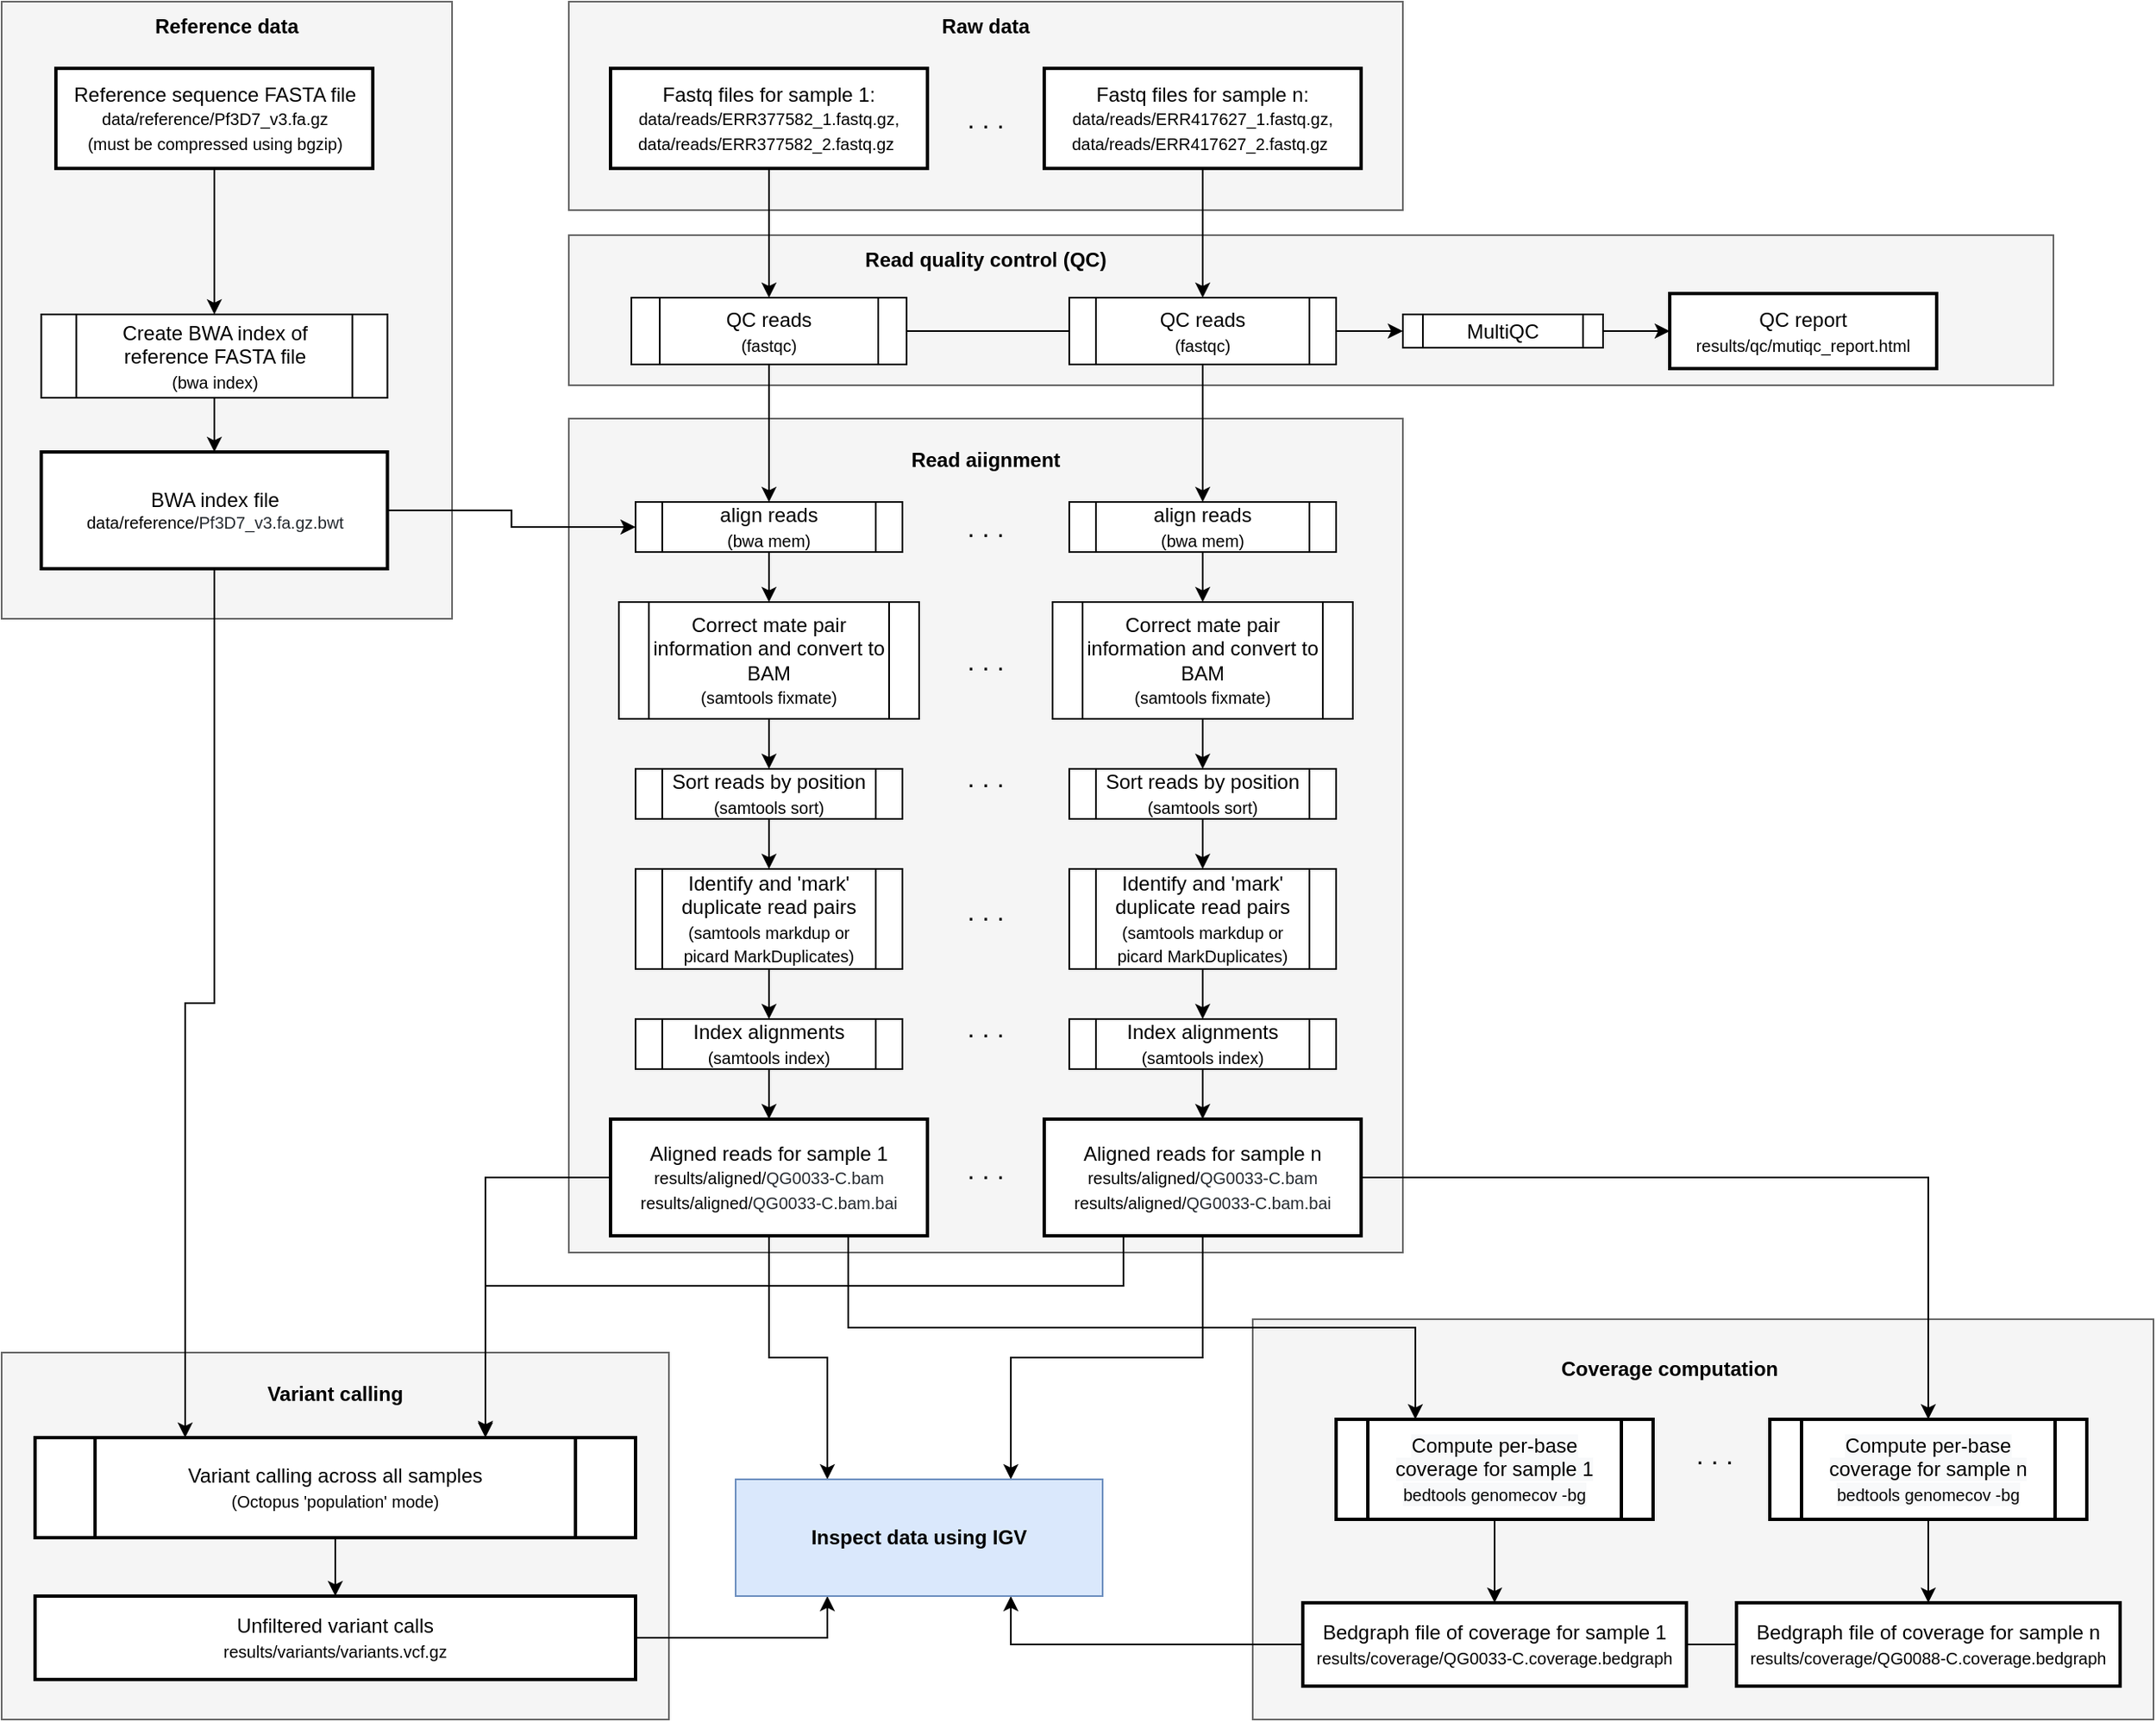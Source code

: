 <mxfile version="15.4.0" type="device"><diagram id="fxJrh484bXetOZvJ3pNJ" name="Page-1"><mxGraphModel dx="7900" dy="7164" grid="1" gridSize="10" guides="1" tooltips="1" connect="1" arrows="1" fold="1" page="1" pageScale="1" pageWidth="2336" pageHeight="1654" math="0" shadow="0"><root><mxCell id="0"/><mxCell id="1" parent="0"/><mxCell id="f6eWk3jUgXj05mUYYoS8-93" value="" style="rounded=0;whiteSpace=wrap;html=1;fillColor=#f5f5f5;strokeColor=#666666;fontColor=#333333;" vertex="1" parent="1"><mxGeometry x="860" y="830" width="540" height="240" as="geometry"/></mxCell><mxCell id="f6eWk3jUgXj05mUYYoS8-95" value="" style="rounded=0;whiteSpace=wrap;html=1;fillColor=#f5f5f5;strokeColor=#666666;fontColor=#333333;" vertex="1" parent="1"><mxGeometry x="110" y="850" width="400" height="220" as="geometry"/></mxCell><mxCell id="f6eWk3jUgXj05mUYYoS8-104" value="" style="rounded=0;whiteSpace=wrap;html=1;fillColor=#f5f5f5;strokeColor=#666666;fontColor=#333333;" vertex="1" parent="1"><mxGeometry x="110" y="40" width="270" height="370" as="geometry"/></mxCell><mxCell id="f6eWk3jUgXj05mUYYoS8-84" value="" style="rounded=0;whiteSpace=wrap;html=1;fillColor=#f5f5f5;strokeColor=#666666;fontColor=#333333;" vertex="1" parent="1"><mxGeometry x="450" y="40" width="500" height="125" as="geometry"/></mxCell><mxCell id="f6eWk3jUgXj05mUYYoS8-72" value="" style="rounded=0;whiteSpace=wrap;html=1;fillColor=#f5f5f5;strokeColor=#666666;fontColor=#333333;" vertex="1" parent="1"><mxGeometry x="450" y="290" width="500" height="500" as="geometry"/></mxCell><mxCell id="f6eWk3jUgXj05mUYYoS8-69" value="" style="rounded=0;whiteSpace=wrap;html=1;fillColor=#f5f5f5;strokeColor=#666666;fontColor=#333333;" vertex="1" parent="1"><mxGeometry x="450" y="180" width="890" height="90" as="geometry"/></mxCell><mxCell id="f6eWk3jUgXj05mUYYoS8-78" style="edgeStyle=orthogonalEdgeStyle;rounded=0;orthogonalLoop=1;jettySize=auto;html=1;exitX=0.5;exitY=1;exitDx=0;exitDy=0;" edge="1" parent="1" source="f6eWk3jUgXj05mUYYoS8-1" target="f6eWk3jUgXj05mUYYoS8-5"><mxGeometry relative="1" as="geometry"/></mxCell><mxCell id="f6eWk3jUgXj05mUYYoS8-1" value="Fastq files for sample 1: &lt;font style=&quot;font-size: 10px&quot;&gt;data/reads/&lt;/font&gt;&lt;font style=&quot;font-size: 10px&quot;&gt;&lt;font style=&quot;font-size: 10px&quot;&gt;ERR377582_1.fastq.gz,&lt;/font&gt;&lt;br&gt;&lt;span style=&quot;font-size: 10px&quot;&gt;data/reads/ERR377582_2.fastq.gz&lt;/span&gt;&lt;/font&gt;&amp;nbsp;" style="rounded=0;whiteSpace=wrap;html=1;strokeWidth=2;" vertex="1" parent="1"><mxGeometry x="475" y="80" width="190" height="60" as="geometry"/></mxCell><mxCell id="f6eWk3jUgXj05mUYYoS8-80" style="edgeStyle=orthogonalEdgeStyle;rounded=0;orthogonalLoop=1;jettySize=auto;html=1;exitX=0.5;exitY=1;exitDx=0;exitDy=0;entryX=0.5;entryY=0;entryDx=0;entryDy=0;" edge="1" parent="1" source="f6eWk3jUgXj05mUYYoS8-5" target="f6eWk3jUgXj05mUYYoS8-16"><mxGeometry relative="1" as="geometry"/></mxCell><mxCell id="f6eWk3jUgXj05mUYYoS8-83" style="edgeStyle=orthogonalEdgeStyle;rounded=0;orthogonalLoop=1;jettySize=auto;html=1;exitX=1;exitY=0.5;exitDx=0;exitDy=0;entryX=0;entryY=0.5;entryDx=0;entryDy=0;endArrow=none;endFill=0;" edge="1" parent="1" source="f6eWk3jUgXj05mUYYoS8-5" target="f6eWk3jUgXj05mUYYoS8-6"><mxGeometry relative="1" as="geometry"/></mxCell><mxCell id="f6eWk3jUgXj05mUYYoS8-5" value="QC reads&lt;br&gt;&lt;font style=&quot;font-size: 10px&quot;&gt;(fastqc)&lt;/font&gt;" style="shape=process;whiteSpace=wrap;html=1;backgroundOutline=1;" vertex="1" parent="1"><mxGeometry x="487.5" y="217.5" width="165" height="40" as="geometry"/></mxCell><mxCell id="f6eWk3jUgXj05mUYYoS8-81" style="edgeStyle=orthogonalEdgeStyle;rounded=0;orthogonalLoop=1;jettySize=auto;html=1;exitX=0.5;exitY=1;exitDx=0;exitDy=0;entryX=0.5;entryY=0;entryDx=0;entryDy=0;" edge="1" parent="1" source="f6eWk3jUgXj05mUYYoS8-6" target="f6eWk3jUgXj05mUYYoS8-48"><mxGeometry relative="1" as="geometry"/></mxCell><mxCell id="f6eWk3jUgXj05mUYYoS8-82" style="edgeStyle=orthogonalEdgeStyle;rounded=0;orthogonalLoop=1;jettySize=auto;html=1;exitX=1;exitY=0.5;exitDx=0;exitDy=0;entryX=0;entryY=0.5;entryDx=0;entryDy=0;" edge="1" parent="1" source="f6eWk3jUgXj05mUYYoS8-6" target="f6eWk3jUgXj05mUYYoS8-9"><mxGeometry relative="1" as="geometry"/></mxCell><mxCell id="f6eWk3jUgXj05mUYYoS8-6" value="QC reads&lt;br&gt;&lt;font style=&quot;font-size: 10px&quot;&gt;(fastqc)&lt;/font&gt;" style="shape=process;whiteSpace=wrap;html=1;backgroundOutline=1;" vertex="1" parent="1"><mxGeometry x="750" y="217.5" width="160" height="40" as="geometry"/></mxCell><mxCell id="f6eWk3jUgXj05mUYYoS8-71" style="edgeStyle=orthogonalEdgeStyle;rounded=0;orthogonalLoop=1;jettySize=auto;html=1;exitX=1;exitY=0.5;exitDx=0;exitDy=0;entryX=0;entryY=0.5;entryDx=0;entryDy=0;" edge="1" parent="1" source="f6eWk3jUgXj05mUYYoS8-9" target="f6eWk3jUgXj05mUYYoS8-50"><mxGeometry relative="1" as="geometry"/></mxCell><mxCell id="f6eWk3jUgXj05mUYYoS8-9" value="MultiQC" style="shape=process;whiteSpace=wrap;html=1;backgroundOutline=1;" vertex="1" parent="1"><mxGeometry x="950" y="227.5" width="120" height="20" as="geometry"/></mxCell><mxCell id="f6eWk3jUgXj05mUYYoS8-25" style="edgeStyle=orthogonalEdgeStyle;rounded=0;orthogonalLoop=1;jettySize=auto;html=1;exitX=0.5;exitY=1;exitDx=0;exitDy=0;entryX=0.5;entryY=0;entryDx=0;entryDy=0;" edge="1" parent="1" source="f6eWk3jUgXj05mUYYoS8-16" target="f6eWk3jUgXj05mUYYoS8-34"><mxGeometry relative="1" as="geometry"><mxPoint x="570" y="387.8" as="targetPoint"/></mxGeometry></mxCell><mxCell id="f6eWk3jUgXj05mUYYoS8-16" value="align reads&lt;br&gt;&lt;font style=&quot;font-size: 10px&quot;&gt;(bwa mem)&lt;/font&gt;" style="shape=process;whiteSpace=wrap;html=1;backgroundOutline=1;" vertex="1" parent="1"><mxGeometry x="490" y="340" width="160" height="30" as="geometry"/></mxCell><mxCell id="f6eWk3jUgXj05mUYYoS8-42" style="edgeStyle=orthogonalEdgeStyle;rounded=0;orthogonalLoop=1;jettySize=auto;html=1;exitX=0.5;exitY=1;exitDx=0;exitDy=0;entryX=0.5;entryY=0;entryDx=0;entryDy=0;" edge="1" parent="1" source="f6eWk3jUgXj05mUYYoS8-28" target="f6eWk3jUgXj05mUYYoS8-37"><mxGeometry relative="1" as="geometry"/></mxCell><mxCell id="f6eWk3jUgXj05mUYYoS8-28" value="Sort reads by position&lt;br&gt;&lt;font style=&quot;font-size: 10px&quot;&gt;(samtools sort)&lt;/font&gt;" style="shape=process;whiteSpace=wrap;html=1;backgroundOutline=1;" vertex="1" parent="1"><mxGeometry x="490" y="500" width="160" height="30" as="geometry"/></mxCell><mxCell id="f6eWk3jUgXj05mUYYoS8-41" style="edgeStyle=orthogonalEdgeStyle;rounded=0;orthogonalLoop=1;jettySize=auto;html=1;exitX=0.5;exitY=1;exitDx=0;exitDy=0;entryX=0.5;entryY=0;entryDx=0;entryDy=0;" edge="1" parent="1" source="f6eWk3jUgXj05mUYYoS8-34" target="f6eWk3jUgXj05mUYYoS8-28"><mxGeometry relative="1" as="geometry"/></mxCell><mxCell id="f6eWk3jUgXj05mUYYoS8-34" value="Correct mate pair information and convert to BAM&lt;br&gt;&lt;font style=&quot;font-size: 10px&quot;&gt;(samtools fixmate)&lt;/font&gt;" style="shape=process;whiteSpace=wrap;html=1;backgroundOutline=1;" vertex="1" parent="1"><mxGeometry x="480" y="400" width="180" height="70" as="geometry"/></mxCell><mxCell id="f6eWk3jUgXj05mUYYoS8-53" style="edgeStyle=orthogonalEdgeStyle;rounded=0;orthogonalLoop=1;jettySize=auto;html=1;exitX=0.5;exitY=1;exitDx=0;exitDy=0;entryX=0.5;entryY=0;entryDx=0;entryDy=0;" edge="1" parent="1" source="f6eWk3jUgXj05mUYYoS8-37" target="f6eWk3jUgXj05mUYYoS8-52"><mxGeometry relative="1" as="geometry"/></mxCell><mxCell id="f6eWk3jUgXj05mUYYoS8-37" value="Identify and 'mark' duplicate read pairs&lt;br&gt;&lt;font style=&quot;font-size: 10px&quot;&gt;(samtools markdup or picard MarkDuplicates)&lt;/font&gt;" style="shape=process;whiteSpace=wrap;html=1;backgroundOutline=1;" vertex="1" parent="1"><mxGeometry x="490" y="560" width="160" height="60" as="geometry"/></mxCell><mxCell id="f6eWk3jUgXj05mUYYoS8-43" style="edgeStyle=orthogonalEdgeStyle;rounded=0;orthogonalLoop=1;jettySize=auto;html=1;exitX=0.5;exitY=1;exitDx=0;exitDy=0;entryX=0.5;entryY=0;entryDx=0;entryDy=0;" edge="1" parent="1" source="f6eWk3jUgXj05mUYYoS8-44" target="f6eWk3jUgXj05mUYYoS8-47"><mxGeometry relative="1" as="geometry"/></mxCell><mxCell id="f6eWk3jUgXj05mUYYoS8-44" value="Sort reads by position&lt;br&gt;&lt;font style=&quot;font-size: 10px&quot;&gt;(samtools sort)&lt;/font&gt;" style="shape=process;whiteSpace=wrap;html=1;backgroundOutline=1;" vertex="1" parent="1"><mxGeometry x="750" y="500" width="160" height="30" as="geometry"/></mxCell><mxCell id="f6eWk3jUgXj05mUYYoS8-45" style="edgeStyle=orthogonalEdgeStyle;rounded=0;orthogonalLoop=1;jettySize=auto;html=1;exitX=0.5;exitY=1;exitDx=0;exitDy=0;entryX=0.5;entryY=0;entryDx=0;entryDy=0;" edge="1" parent="1" source="f6eWk3jUgXj05mUYYoS8-46" target="f6eWk3jUgXj05mUYYoS8-44"><mxGeometry relative="1" as="geometry"/></mxCell><mxCell id="f6eWk3jUgXj05mUYYoS8-46" value="Correct mate pair information and convert to BAM&lt;br&gt;&lt;font style=&quot;font-size: 10px&quot;&gt;(samtools fixmate)&lt;/font&gt;" style="shape=process;whiteSpace=wrap;html=1;backgroundOutline=1;" vertex="1" parent="1"><mxGeometry x="740" y="400" width="180" height="70" as="geometry"/></mxCell><mxCell id="f6eWk3jUgXj05mUYYoS8-55" style="edgeStyle=orthogonalEdgeStyle;rounded=0;orthogonalLoop=1;jettySize=auto;html=1;exitX=0.5;exitY=1;exitDx=0;exitDy=0;entryX=0.5;entryY=0;entryDx=0;entryDy=0;" edge="1" parent="1" source="f6eWk3jUgXj05mUYYoS8-47" target="f6eWk3jUgXj05mUYYoS8-54"><mxGeometry relative="1" as="geometry"/></mxCell><mxCell id="f6eWk3jUgXj05mUYYoS8-47" value="Identify and 'mark' duplicate read pairs&lt;br&gt;&lt;font style=&quot;font-size: 10px&quot;&gt;(samtools markdup or picard MarkDuplicates)&lt;/font&gt;" style="shape=process;whiteSpace=wrap;html=1;backgroundOutline=1;" vertex="1" parent="1"><mxGeometry x="750" y="560" width="160" height="60" as="geometry"/></mxCell><mxCell id="f6eWk3jUgXj05mUYYoS8-49" style="edgeStyle=orthogonalEdgeStyle;rounded=0;orthogonalLoop=1;jettySize=auto;html=1;exitX=0.5;exitY=1;exitDx=0;exitDy=0;entryX=0.5;entryY=0;entryDx=0;entryDy=0;" edge="1" parent="1" source="f6eWk3jUgXj05mUYYoS8-48" target="f6eWk3jUgXj05mUYYoS8-46"><mxGeometry relative="1" as="geometry"/></mxCell><mxCell id="f6eWk3jUgXj05mUYYoS8-48" value="align reads&lt;br&gt;&lt;font style=&quot;font-size: 10px&quot;&gt;(bwa mem)&lt;/font&gt;" style="shape=process;whiteSpace=wrap;html=1;backgroundOutline=1;" vertex="1" parent="1"><mxGeometry x="750" y="340" width="160" height="30" as="geometry"/></mxCell><mxCell id="f6eWk3jUgXj05mUYYoS8-50" value="QC report&lt;br&gt;&lt;font style=&quot;font-size: 10px&quot;&gt;results/qc/mutiqc_report.html&lt;/font&gt;" style="rounded=0;whiteSpace=wrap;html=1;strokeWidth=2;" vertex="1" parent="1"><mxGeometry x="1110" y="215" width="160" height="45" as="geometry"/></mxCell><mxCell id="f6eWk3jUgXj05mUYYoS8-57" style="edgeStyle=orthogonalEdgeStyle;rounded=0;orthogonalLoop=1;jettySize=auto;html=1;exitX=0.5;exitY=1;exitDx=0;exitDy=0;entryX=0.5;entryY=0;entryDx=0;entryDy=0;" edge="1" parent="1" source="f6eWk3jUgXj05mUYYoS8-52" target="f6eWk3jUgXj05mUYYoS8-56"><mxGeometry relative="1" as="geometry"/></mxCell><mxCell id="f6eWk3jUgXj05mUYYoS8-52" value="&lt;font&gt;Index alignments&lt;br&gt;&lt;font style=&quot;font-size: 10px&quot;&gt;(samtools index)&lt;/font&gt;&lt;br&gt;&lt;/font&gt;" style="shape=process;whiteSpace=wrap;html=1;backgroundOutline=1;" vertex="1" parent="1"><mxGeometry x="490" y="650" width="160" height="30" as="geometry"/></mxCell><mxCell id="f6eWk3jUgXj05mUYYoS8-74" style="edgeStyle=orthogonalEdgeStyle;rounded=0;orthogonalLoop=1;jettySize=auto;html=1;exitX=0.5;exitY=1;exitDx=0;exitDy=0;entryX=0.5;entryY=0;entryDx=0;entryDy=0;" edge="1" parent="1" source="f6eWk3jUgXj05mUYYoS8-54" target="f6eWk3jUgXj05mUYYoS8-68"><mxGeometry relative="1" as="geometry"/></mxCell><mxCell id="f6eWk3jUgXj05mUYYoS8-54" value="&lt;font&gt;Index alignments&lt;br&gt;&lt;font style=&quot;font-size: 10px&quot;&gt;(samtools index)&lt;/font&gt;&lt;br&gt;&lt;/font&gt;" style="shape=process;whiteSpace=wrap;html=1;backgroundOutline=1;" vertex="1" parent="1"><mxGeometry x="750" y="650" width="160" height="30" as="geometry"/></mxCell><mxCell id="f6eWk3jUgXj05mUYYoS8-143" style="edgeStyle=orthogonalEdgeStyle;rounded=0;orthogonalLoop=1;jettySize=auto;html=1;exitX=0;exitY=0.5;exitDx=0;exitDy=0;entryX=0.75;entryY=0;entryDx=0;entryDy=0;endArrow=classic;endFill=1;" edge="1" parent="1" source="f6eWk3jUgXj05mUYYoS8-56" target="f6eWk3jUgXj05mUYYoS8-116"><mxGeometry relative="1" as="geometry"/></mxCell><mxCell id="f6eWk3jUgXj05mUYYoS8-149" style="edgeStyle=orthogonalEdgeStyle;rounded=0;orthogonalLoop=1;jettySize=auto;html=1;exitX=0.5;exitY=1;exitDx=0;exitDy=0;entryX=0.25;entryY=0;entryDx=0;entryDy=0;endArrow=classic;endFill=1;" edge="1" parent="1" source="f6eWk3jUgXj05mUYYoS8-56" target="f6eWk3jUgXj05mUYYoS8-135"><mxGeometry relative="1" as="geometry"/></mxCell><mxCell id="f6eWk3jUgXj05mUYYoS8-158" style="edgeStyle=orthogonalEdgeStyle;rounded=0;orthogonalLoop=1;jettySize=auto;html=1;exitX=0.75;exitY=1;exitDx=0;exitDy=0;entryX=0.25;entryY=0;entryDx=0;entryDy=0;endArrow=classic;endFill=1;" edge="1" parent="1" source="f6eWk3jUgXj05mUYYoS8-56" target="f6eWk3jUgXj05mUYYoS8-127"><mxGeometry relative="1" as="geometry"><Array as="points"><mxPoint x="617" y="835"/><mxPoint x="957" y="835"/></Array></mxGeometry></mxCell><mxCell id="f6eWk3jUgXj05mUYYoS8-56" value="Aligned reads for sample 1&lt;br&gt;&lt;font style=&quot;font-size: 10px&quot;&gt;results/aligned/&lt;span style=&quot;color: rgb(36 , 41 , 47) ; font-family: , &amp;#34;blinkmacsystemfont&amp;#34; , &amp;#34;segoe ui&amp;#34; , &amp;#34;helvetica&amp;#34; , &amp;#34;arial&amp;#34; , sans-serif , &amp;#34;apple color emoji&amp;#34; , &amp;#34;segoe ui emoji&amp;#34; ; text-align: left ; background-color: rgb(255 , 255 , 255)&quot;&gt;QG0033-C.bam&lt;br&gt;&lt;/span&gt;results/aligned/&lt;span style=&quot;color: rgb(36 , 41 , 47) ; font-family: , &amp;#34;blinkmacsystemfont&amp;#34; , &amp;#34;segoe ui&amp;#34; , &amp;#34;helvetica&amp;#34; , &amp;#34;arial&amp;#34; , sans-serif , &amp;#34;apple color emoji&amp;#34; , &amp;#34;segoe ui emoji&amp;#34; ; text-align: left ; background-color: rgb(255 , 255 , 255)&quot;&gt;QG0033-C.bam.bai&lt;/span&gt;&lt;/font&gt;" style="rounded=0;whiteSpace=wrap;html=1;strokeWidth=2;" vertex="1" parent="1"><mxGeometry x="475" y="710" width="190" height="70" as="geometry"/></mxCell><mxCell id="f6eWk3jUgXj05mUYYoS8-79" style="edgeStyle=orthogonalEdgeStyle;rounded=0;orthogonalLoop=1;jettySize=auto;html=1;exitX=0.5;exitY=1;exitDx=0;exitDy=0;" edge="1" parent="1" source="f6eWk3jUgXj05mUYYoS8-60" target="f6eWk3jUgXj05mUYYoS8-6"><mxGeometry relative="1" as="geometry"/></mxCell><mxCell id="f6eWk3jUgXj05mUYYoS8-60" value="Fastq files for sample n: &lt;font style=&quot;font-size: 10px&quot;&gt;data/reads/&lt;/font&gt;&lt;font style=&quot;font-size: 10px&quot;&gt;&lt;font style=&quot;font-size: 10px&quot;&gt;ERR417627_1.fastq.gz,&lt;/font&gt;&lt;br&gt;&lt;span style=&quot;font-size: 10px&quot;&gt;data/reads/ERR417627_2.fastq.gz&lt;/span&gt;&lt;/font&gt;&amp;nbsp;" style="rounded=0;whiteSpace=wrap;html=1;strokeWidth=2;" vertex="1" parent="1"><mxGeometry x="735" y="80" width="190" height="60" as="geometry"/></mxCell><mxCell id="f6eWk3jUgXj05mUYYoS8-66" value="&lt;font style=&quot;font-size: 16px&quot;&gt;. . .&lt;/font&gt;" style="text;html=1;strokeColor=none;fillColor=none;align=center;verticalAlign=middle;whiteSpace=wrap;rounded=0;" vertex="1" parent="1"><mxGeometry x="670" y="95" width="60" height="30" as="geometry"/></mxCell><mxCell id="f6eWk3jUgXj05mUYYoS8-67" value="&lt;font style=&quot;font-size: 16px&quot;&gt;. . .&lt;/font&gt;" style="text;html=1;strokeColor=none;fillColor=none;align=center;verticalAlign=middle;whiteSpace=wrap;rounded=0;" vertex="1" parent="1"><mxGeometry x="670" y="725" width="60" height="30" as="geometry"/></mxCell><mxCell id="f6eWk3jUgXj05mUYYoS8-130" style="edgeStyle=orthogonalEdgeStyle;rounded=0;orthogonalLoop=1;jettySize=auto;html=1;exitX=1;exitY=0.5;exitDx=0;exitDy=0;endArrow=classic;endFill=1;" edge="1" parent="1" source="f6eWk3jUgXj05mUYYoS8-68" target="f6eWk3jUgXj05mUYYoS8-128"><mxGeometry relative="1" as="geometry"/></mxCell><mxCell id="f6eWk3jUgXj05mUYYoS8-148" style="edgeStyle=orthogonalEdgeStyle;rounded=0;orthogonalLoop=1;jettySize=auto;html=1;exitX=0.5;exitY=1;exitDx=0;exitDy=0;entryX=0.75;entryY=0;entryDx=0;entryDy=0;endArrow=classic;endFill=1;" edge="1" parent="1" source="f6eWk3jUgXj05mUYYoS8-68" target="f6eWk3jUgXj05mUYYoS8-135"><mxGeometry relative="1" as="geometry"/></mxCell><mxCell id="f6eWk3jUgXj05mUYYoS8-154" style="edgeStyle=orthogonalEdgeStyle;rounded=0;orthogonalLoop=1;jettySize=auto;html=1;exitX=0.25;exitY=1;exitDx=0;exitDy=0;endArrow=classic;endFill=1;" edge="1" parent="1" source="f6eWk3jUgXj05mUYYoS8-68"><mxGeometry relative="1" as="geometry"><mxPoint x="400" y="900" as="targetPoint"/><Array as="points"><mxPoint x="783" y="810"/><mxPoint x="400" y="810"/></Array></mxGeometry></mxCell><mxCell id="f6eWk3jUgXj05mUYYoS8-68" value="Aligned reads for sample n&lt;br&gt;&lt;font style=&quot;font-size: 10px&quot;&gt;results/aligned/&lt;span style=&quot;color: rgb(36 , 41 , 47) ; font-family: , &amp;#34;blinkmacsystemfont&amp;#34; , &amp;#34;segoe ui&amp;#34; , &amp;#34;helvetica&amp;#34; , &amp;#34;arial&amp;#34; , sans-serif , &amp;#34;apple color emoji&amp;#34; , &amp;#34;segoe ui emoji&amp;#34; ; text-align: left ; background-color: rgb(255 , 255 , 255)&quot;&gt;QG0033-C.bam&lt;br&gt;&lt;/span&gt;results/aligned/&lt;span style=&quot;color: rgb(36 , 41 , 47) ; font-family: , &amp;#34;blinkmacsystemfont&amp;#34; , &amp;#34;segoe ui&amp;#34; , &amp;#34;helvetica&amp;#34; , &amp;#34;arial&amp;#34; , sans-serif , &amp;#34;apple color emoji&amp;#34; , &amp;#34;segoe ui emoji&amp;#34; ; text-align: left ; background-color: rgb(255 , 255 , 255)&quot;&gt;QG0033-C.bam.bai&lt;/span&gt;&lt;/font&gt;" style="rounded=0;whiteSpace=wrap;html=1;strokeWidth=2;" vertex="1" parent="1"><mxGeometry x="735" y="710" width="190" height="70" as="geometry"/></mxCell><mxCell id="f6eWk3jUgXj05mUYYoS8-76" value="Read quality control (QC)" style="text;html=1;strokeColor=none;fillColor=none;align=center;verticalAlign=middle;whiteSpace=wrap;rounded=0;fontStyle=1" vertex="1" parent="1"><mxGeometry x="615" y="180" width="170" height="30" as="geometry"/></mxCell><mxCell id="f6eWk3jUgXj05mUYYoS8-77" value="Read aiignment" style="text;html=1;strokeColor=none;fillColor=none;align=center;verticalAlign=middle;whiteSpace=wrap;rounded=0;fontStyle=1" vertex="1" parent="1"><mxGeometry x="615" y="300" width="170" height="30" as="geometry"/></mxCell><mxCell id="f6eWk3jUgXj05mUYYoS8-85" value="Raw data" style="text;html=1;strokeColor=none;fillColor=none;align=center;verticalAlign=middle;whiteSpace=wrap;rounded=0;fontStyle=1" vertex="1" parent="1"><mxGeometry x="615" y="40" width="170" height="30" as="geometry"/></mxCell><mxCell id="f6eWk3jUgXj05mUYYoS8-88" value="&lt;font style=&quot;font-size: 16px&quot;&gt;. . .&lt;/font&gt;" style="text;html=1;strokeColor=none;fillColor=none;align=center;verticalAlign=middle;whiteSpace=wrap;rounded=0;" vertex="1" parent="1"><mxGeometry x="670" y="340" width="60" height="30" as="geometry"/></mxCell><mxCell id="f6eWk3jUgXj05mUYYoS8-89" value="&lt;font style=&quot;font-size: 16px&quot;&gt;. . .&lt;/font&gt;" style="text;html=1;strokeColor=none;fillColor=none;align=center;verticalAlign=middle;whiteSpace=wrap;rounded=0;" vertex="1" parent="1"><mxGeometry x="670" y="420" width="60" height="30" as="geometry"/></mxCell><mxCell id="f6eWk3jUgXj05mUYYoS8-90" value="&lt;font style=&quot;font-size: 16px&quot;&gt;. . .&lt;/font&gt;" style="text;html=1;strokeColor=none;fillColor=none;align=center;verticalAlign=middle;whiteSpace=wrap;rounded=0;" vertex="1" parent="1"><mxGeometry x="670" y="490" width="60" height="30" as="geometry"/></mxCell><mxCell id="f6eWk3jUgXj05mUYYoS8-91" value="&lt;font style=&quot;font-size: 16px&quot;&gt;. . .&lt;/font&gt;" style="text;html=1;strokeColor=none;fillColor=none;align=center;verticalAlign=middle;whiteSpace=wrap;rounded=0;" vertex="1" parent="1"><mxGeometry x="670" y="570" width="60" height="30" as="geometry"/></mxCell><mxCell id="f6eWk3jUgXj05mUYYoS8-92" value="&lt;font style=&quot;font-size: 16px&quot;&gt;. . .&lt;/font&gt;" style="text;html=1;strokeColor=none;fillColor=none;align=center;verticalAlign=middle;whiteSpace=wrap;rounded=0;" vertex="1" parent="1"><mxGeometry x="670" y="640" width="60" height="30" as="geometry"/></mxCell><mxCell id="f6eWk3jUgXj05mUYYoS8-94" value="Coverage computation" style="text;html=1;strokeColor=none;fillColor=none;align=center;verticalAlign=middle;whiteSpace=wrap;rounded=0;fontStyle=1" vertex="1" parent="1"><mxGeometry x="1025" y="845" width="170" height="30" as="geometry"/></mxCell><mxCell id="f6eWk3jUgXj05mUYYoS8-96" value="Variant calling" style="text;html=1;strokeColor=none;fillColor=none;align=center;verticalAlign=middle;whiteSpace=wrap;rounded=0;fontStyle=1" vertex="1" parent="1"><mxGeometry x="225" y="860" width="170" height="30" as="geometry"/></mxCell><mxCell id="f6eWk3jUgXj05mUYYoS8-109" style="edgeStyle=orthogonalEdgeStyle;rounded=0;orthogonalLoop=1;jettySize=auto;html=1;exitX=0.5;exitY=1;exitDx=0;exitDy=0;entryX=0.5;entryY=0;entryDx=0;entryDy=0;endArrow=classic;endFill=1;" edge="1" parent="1" source="f6eWk3jUgXj05mUYYoS8-97" target="f6eWk3jUgXj05mUYYoS8-101"><mxGeometry relative="1" as="geometry"/></mxCell><mxCell id="f6eWk3jUgXj05mUYYoS8-97" value="&lt;font&gt;Reference sequence FASTA file&lt;br&gt;&lt;/font&gt;&lt;span style=&quot;font-size: 10px&quot;&gt;data/reference/Pf3D7_v3.fa.gz&lt;br&gt;(must be compressed using bgzip)&lt;br&gt;&lt;/span&gt;" style="rounded=0;whiteSpace=wrap;html=1;strokeWidth=2;" vertex="1" parent="1"><mxGeometry x="142.5" y="80" width="190" height="60" as="geometry"/></mxCell><mxCell id="f6eWk3jUgXj05mUYYoS8-110" style="edgeStyle=orthogonalEdgeStyle;rounded=0;orthogonalLoop=1;jettySize=auto;html=1;exitX=0.5;exitY=1;exitDx=0;exitDy=0;entryX=0.5;entryY=0;entryDx=0;entryDy=0;endArrow=classic;endFill=1;" edge="1" parent="1" source="f6eWk3jUgXj05mUYYoS8-101" target="f6eWk3jUgXj05mUYYoS8-102"><mxGeometry relative="1" as="geometry"/></mxCell><mxCell id="f6eWk3jUgXj05mUYYoS8-101" value="Create BWA index of reference FASTA file&lt;br&gt;&lt;font style=&quot;font-size: 10px&quot;&gt;(bwa index)&lt;/font&gt;" style="shape=process;whiteSpace=wrap;html=1;backgroundOutline=1;" vertex="1" parent="1"><mxGeometry x="133.75" y="227.5" width="207.5" height="50" as="geometry"/></mxCell><mxCell id="f6eWk3jUgXj05mUYYoS8-111" style="edgeStyle=orthogonalEdgeStyle;rounded=0;orthogonalLoop=1;jettySize=auto;html=1;exitX=1;exitY=0.5;exitDx=0;exitDy=0;entryX=0;entryY=0.5;entryDx=0;entryDy=0;endArrow=classic;endFill=1;" edge="1" parent="1" source="f6eWk3jUgXj05mUYYoS8-102" target="f6eWk3jUgXj05mUYYoS8-16"><mxGeometry relative="1" as="geometry"/></mxCell><mxCell id="f6eWk3jUgXj05mUYYoS8-142" style="edgeStyle=orthogonalEdgeStyle;rounded=0;orthogonalLoop=1;jettySize=auto;html=1;exitX=0.5;exitY=1;exitDx=0;exitDy=0;entryX=0.25;entryY=0;entryDx=0;entryDy=0;endArrow=classic;endFill=1;" edge="1" parent="1" source="f6eWk3jUgXj05mUYYoS8-102" target="f6eWk3jUgXj05mUYYoS8-116"><mxGeometry relative="1" as="geometry"/></mxCell><mxCell id="f6eWk3jUgXj05mUYYoS8-102" value="&lt;font&gt;BWA index file&lt;/font&gt;&lt;font style=&quot;font-size: 10px&quot;&gt;&lt;span style=&quot;text-align: left&quot;&gt;&lt;br&gt;&lt;div style=&quot;text-align: left&quot;&gt;&lt;span style=&quot;color: rgb(0 , 0 , 0) ; text-align: center&quot;&gt;data/reference/&lt;/span&gt;&lt;span style=&quot;text-align: center ; background-color: rgb(255 , 255 , 255)&quot;&gt;&lt;font color=&quot;#24292f&quot;&gt;Pf3D7_v3.fa.gz.bwt&lt;/font&gt;&lt;/span&gt;&lt;/div&gt;&lt;/span&gt;&lt;/font&gt;" style="rounded=0;whiteSpace=wrap;html=1;strokeWidth=2;" vertex="1" parent="1"><mxGeometry x="133.75" y="310" width="207.5" height="70" as="geometry"/></mxCell><mxCell id="f6eWk3jUgXj05mUYYoS8-105" value="Reference data" style="text;html=1;strokeColor=none;fillColor=none;align=center;verticalAlign=middle;whiteSpace=wrap;rounded=0;fontStyle=1" vertex="1" parent="1"><mxGeometry x="160" y="40" width="170" height="30" as="geometry"/></mxCell><mxCell id="f6eWk3jUgXj05mUYYoS8-119" style="edgeStyle=orthogonalEdgeStyle;rounded=0;orthogonalLoop=1;jettySize=auto;html=1;exitX=0.5;exitY=1;exitDx=0;exitDy=0;entryX=0.5;entryY=0;entryDx=0;entryDy=0;endArrow=classic;endFill=1;" edge="1" parent="1" source="f6eWk3jUgXj05mUYYoS8-116" target="f6eWk3jUgXj05mUYYoS8-118"><mxGeometry relative="1" as="geometry"/></mxCell><mxCell id="f6eWk3jUgXj05mUYYoS8-116" value="Variant calling across all samples&lt;br&gt;&lt;font style=&quot;font-size: 10px&quot;&gt;(Octopus 'population' mode)&lt;/font&gt;" style="shape=process;whiteSpace=wrap;html=1;backgroundOutline=1;strokeWidth=2;align=center;" vertex="1" parent="1"><mxGeometry x="130" y="901" width="360" height="60" as="geometry"/></mxCell><mxCell id="f6eWk3jUgXj05mUYYoS8-161" style="edgeStyle=orthogonalEdgeStyle;rounded=0;orthogonalLoop=1;jettySize=auto;html=1;exitX=1;exitY=0.5;exitDx=0;exitDy=0;entryX=0.25;entryY=1;entryDx=0;entryDy=0;endArrow=classic;endFill=1;" edge="1" parent="1" source="f6eWk3jUgXj05mUYYoS8-118" target="f6eWk3jUgXj05mUYYoS8-135"><mxGeometry relative="1" as="geometry"/></mxCell><mxCell id="f6eWk3jUgXj05mUYYoS8-118" value="Unfiltered variant calls&lt;br&gt;&lt;font style=&quot;font-size: 10px&quot;&gt;results/variants/variants.vcf.gz&lt;/font&gt;" style="rounded=0;whiteSpace=wrap;html=1;strokeWidth=2;" vertex="1" parent="1"><mxGeometry x="130" y="996" width="360" height="50" as="geometry"/></mxCell><mxCell id="f6eWk3jUgXj05mUYYoS8-133" style="edgeStyle=orthogonalEdgeStyle;rounded=0;orthogonalLoop=1;jettySize=auto;html=1;exitX=0.5;exitY=1;exitDx=0;exitDy=0;endArrow=classic;endFill=1;" edge="1" parent="1" source="f6eWk3jUgXj05mUYYoS8-127" target="f6eWk3jUgXj05mUYYoS8-131"><mxGeometry relative="1" as="geometry"/></mxCell><mxCell id="f6eWk3jUgXj05mUYYoS8-127" value="&lt;span style=&quot;color: rgb(0 , 0 , 0) ; font-family: &amp;#34;helvetica&amp;#34; ; font-style: normal ; font-weight: 400 ; letter-spacing: normal ; text-align: center ; text-indent: 0px ; text-transform: none ; word-spacing: 0px ; background-color: rgb(248 , 249 , 250) ; display: inline ; float: none&quot;&gt;Compute per-base coverage for sample 1&lt;br&gt;&lt;font style=&quot;font-size: 10px&quot;&gt;bedtools genomecov -bg&lt;/font&gt;&lt;br&gt;&lt;/span&gt;" style="shape=process;whiteSpace=wrap;html=1;backgroundOutline=1;strokeWidth=2;align=center;" vertex="1" parent="1"><mxGeometry x="910" y="890" width="190" height="60" as="geometry"/></mxCell><mxCell id="f6eWk3jUgXj05mUYYoS8-134" style="edgeStyle=orthogonalEdgeStyle;rounded=0;orthogonalLoop=1;jettySize=auto;html=1;exitX=0.5;exitY=1;exitDx=0;exitDy=0;entryX=0.5;entryY=0;entryDx=0;entryDy=0;endArrow=classic;endFill=1;" edge="1" parent="1" source="f6eWk3jUgXj05mUYYoS8-128" target="f6eWk3jUgXj05mUYYoS8-132"><mxGeometry relative="1" as="geometry"/></mxCell><mxCell id="f6eWk3jUgXj05mUYYoS8-128" value="&lt;span style=&quot;color: rgb(0 , 0 , 0) ; font-family: &amp;#34;helvetica&amp;#34; ; font-size: 12px ; font-style: normal ; font-weight: 400 ; letter-spacing: normal ; text-align: center ; text-indent: 0px ; text-transform: none ; word-spacing: 0px ; background-color: rgb(248 , 249 , 250) ; display: inline ; float: none&quot;&gt;Compute per-base coverage for sample n&lt;br&gt;&lt;span style=&quot;font-size: 10px&quot;&gt;bedtools genomecov -bg&lt;/span&gt;&lt;br&gt;&lt;/span&gt;" style="shape=process;whiteSpace=wrap;html=1;backgroundOutline=1;strokeWidth=2;align=center;" vertex="1" parent="1"><mxGeometry x="1170" y="890" width="190" height="60" as="geometry"/></mxCell><mxCell id="f6eWk3jUgXj05mUYYoS8-159" style="edgeStyle=orthogonalEdgeStyle;rounded=0;orthogonalLoop=1;jettySize=auto;html=1;exitX=0;exitY=0.5;exitDx=0;exitDy=0;entryX=0.75;entryY=1;entryDx=0;entryDy=0;endArrow=classic;endFill=1;" edge="1" parent="1" source="f6eWk3jUgXj05mUYYoS8-131" target="f6eWk3jUgXj05mUYYoS8-135"><mxGeometry relative="1" as="geometry"/></mxCell><mxCell id="f6eWk3jUgXj05mUYYoS8-131" value="Bedgraph file of coverage for sample 1&lt;br&gt;&lt;font style=&quot;font-size: 10px&quot;&gt;results/coverage/QG0033-C.coverage.bedgraph&lt;/font&gt;" style="rounded=0;whiteSpace=wrap;html=1;strokeWidth=2;" vertex="1" parent="1"><mxGeometry x="890" y="1000" width="230" height="50" as="geometry"/></mxCell><mxCell id="f6eWk3jUgXj05mUYYoS8-157" style="edgeStyle=orthogonalEdgeStyle;rounded=0;orthogonalLoop=1;jettySize=auto;html=1;exitX=0;exitY=0.5;exitDx=0;exitDy=0;entryX=1;entryY=0.5;entryDx=0;entryDy=0;endArrow=none;endFill=0;" edge="1" parent="1" source="f6eWk3jUgXj05mUYYoS8-132" target="f6eWk3jUgXj05mUYYoS8-131"><mxGeometry relative="1" as="geometry"/></mxCell><mxCell id="f6eWk3jUgXj05mUYYoS8-132" value="Bedgraph file of coverage for sample n&lt;br&gt;&lt;font style=&quot;font-size: 10px&quot;&gt;results/coverage/QG0088-C.coverage.bedgraph&lt;/font&gt;" style="rounded=0;whiteSpace=wrap;html=1;strokeWidth=2;" vertex="1" parent="1"><mxGeometry x="1150" y="1000" width="230" height="50" as="geometry"/></mxCell><mxCell id="f6eWk3jUgXj05mUYYoS8-135" value="&lt;b&gt;Inspect data using IGV&lt;/b&gt;" style="rounded=0;whiteSpace=wrap;html=1;fillColor=#dae8fc;strokeColor=#6c8ebf;" vertex="1" parent="1"><mxGeometry x="550" y="926" width="220" height="70" as="geometry"/></mxCell><mxCell id="f6eWk3jUgXj05mUYYoS8-151" value="&lt;font style=&quot;font-size: 16px&quot;&gt;. . .&lt;/font&gt;" style="text;html=1;strokeColor=none;fillColor=none;align=center;verticalAlign=middle;whiteSpace=wrap;rounded=0;" vertex="1" parent="1"><mxGeometry x="1107" y="896" width="60" height="30" as="geometry"/></mxCell></root></mxGraphModel></diagram></mxfile>